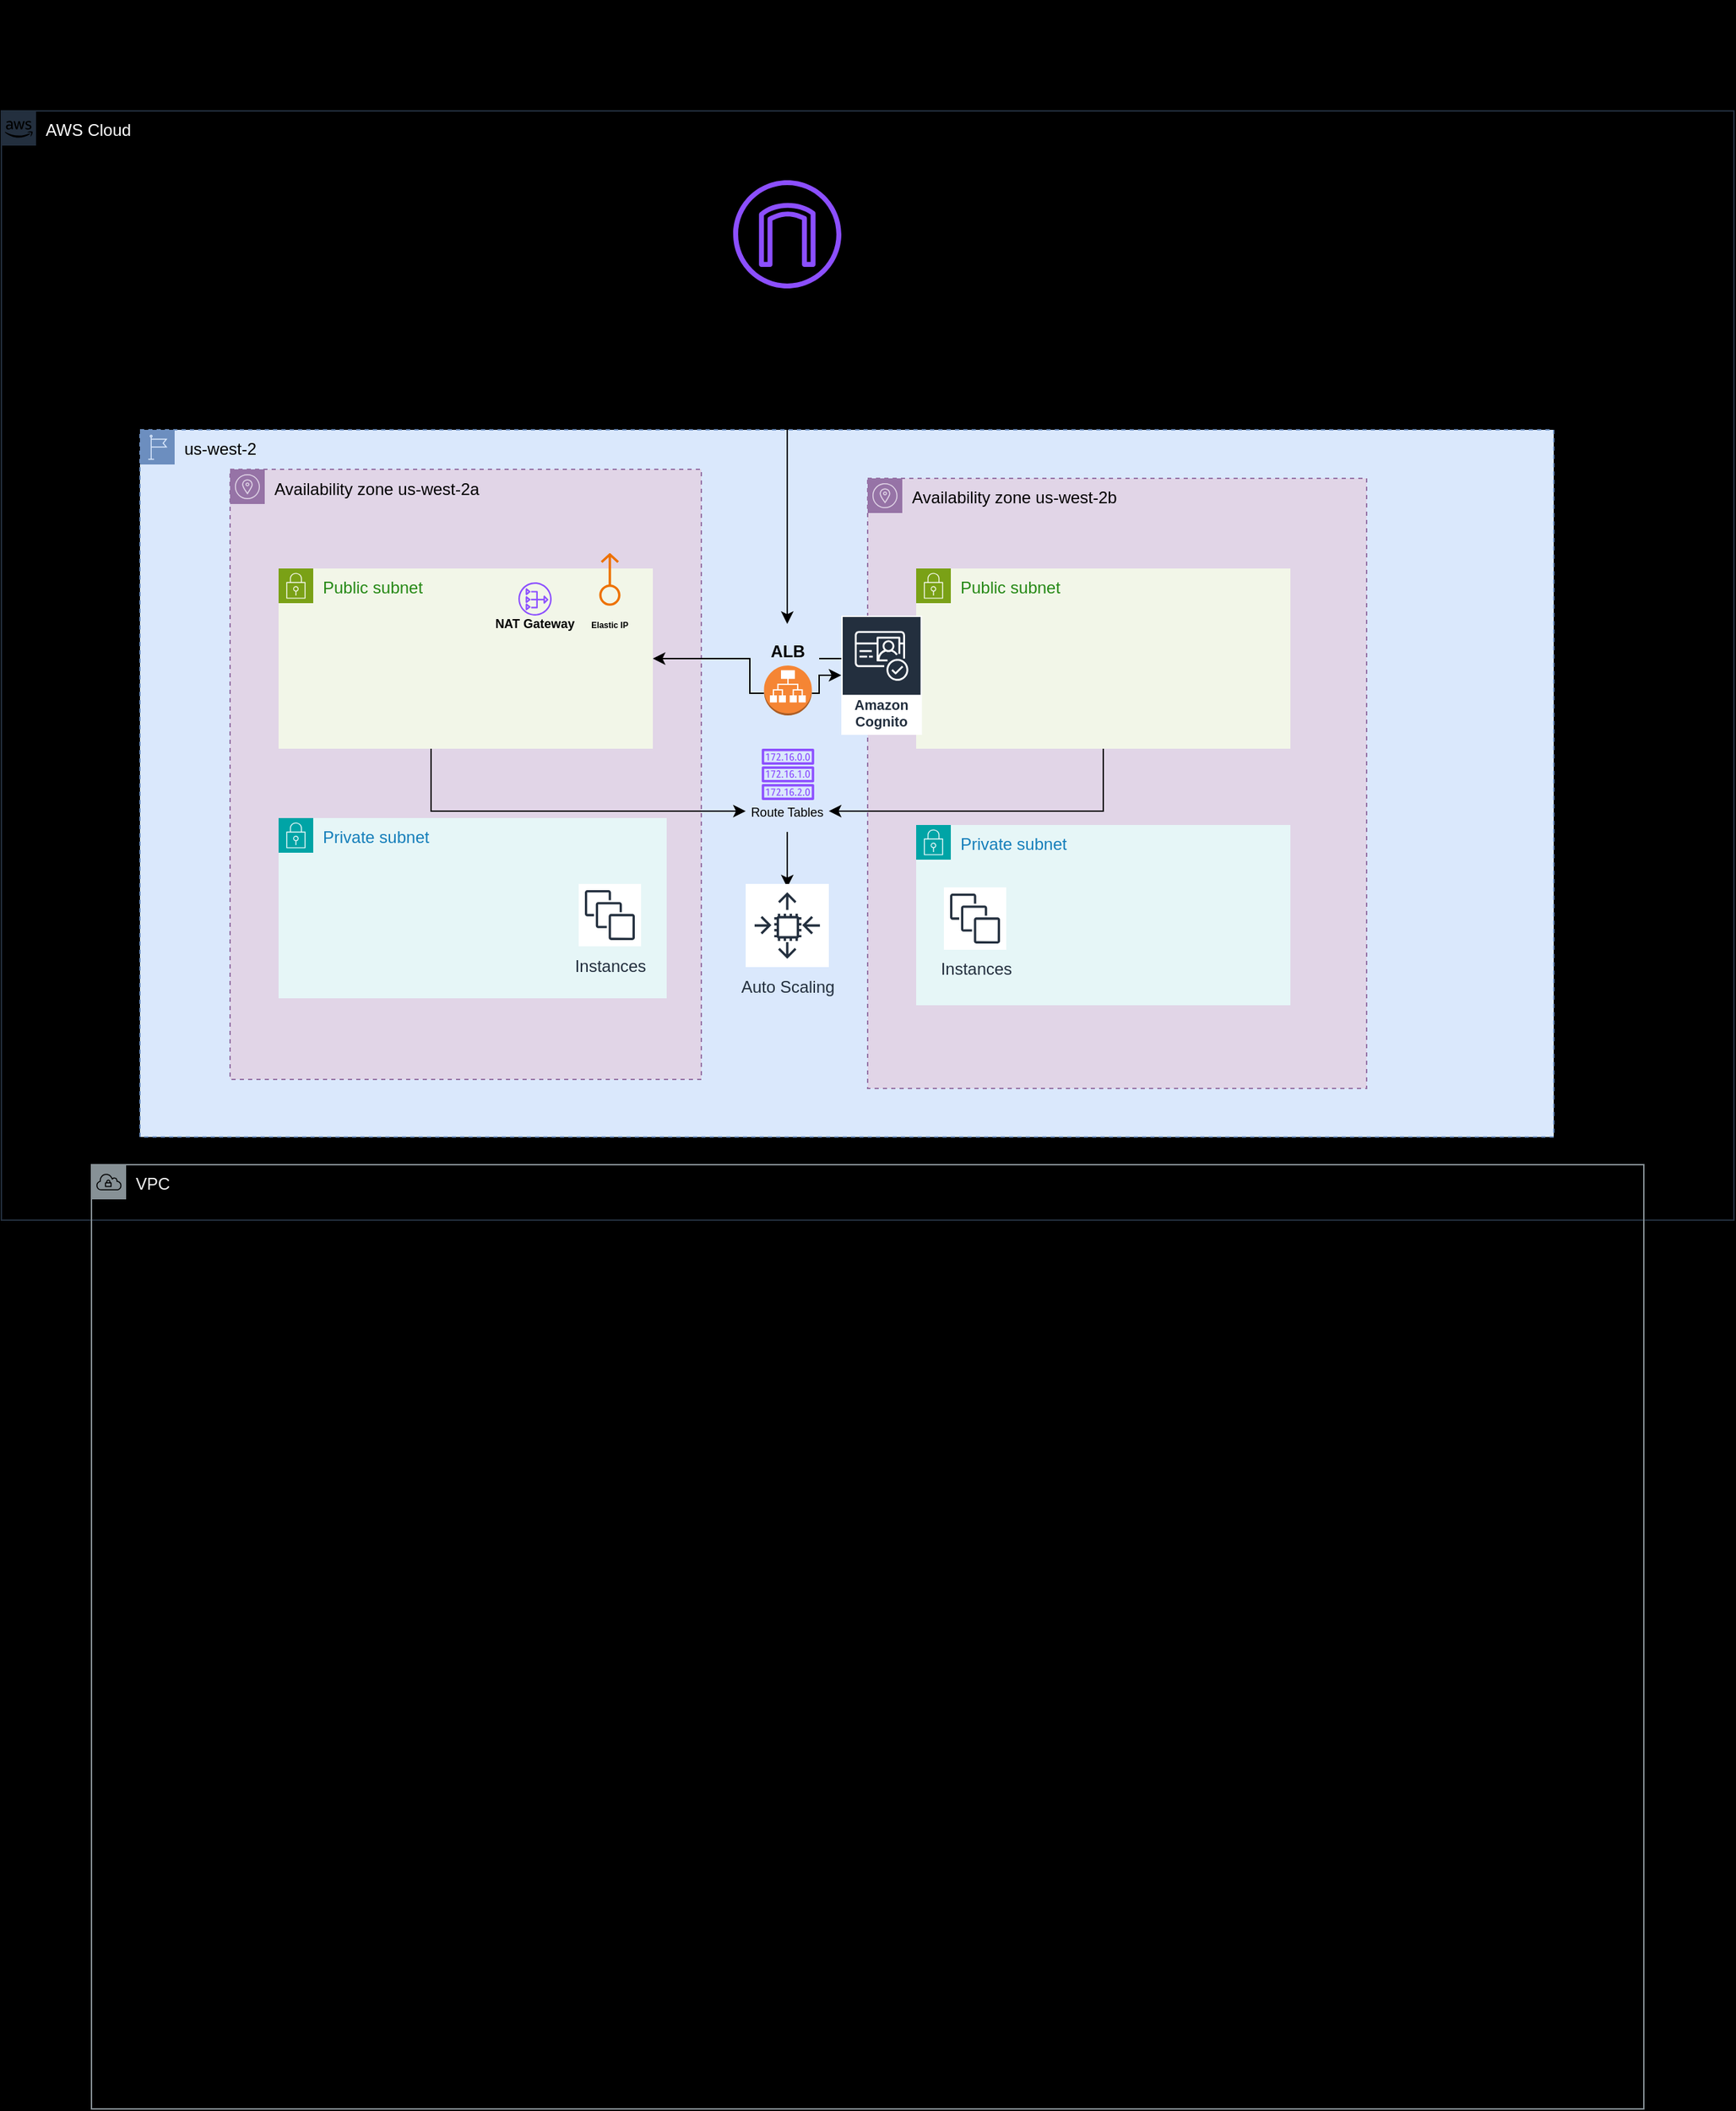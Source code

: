 <mxfile version="24.6.4" type="device">
  <diagram id="Ht1M8jgEwFfnCIfOTk4-" name="Page-1">
    <mxGraphModel dx="808" dy="478" grid="1" gridSize="10" guides="1" tooltips="1" connect="1" arrows="1" fold="1" page="1" pageScale="1" pageWidth="827" pageHeight="1169" background="#000000" math="0" shadow="0">
      <root>
        <mxCell id="0" />
        <mxCell id="1" parent="0" />
        <mxCell id="BDPzJr5BKkCZSnzHl6Ur-43" value="&lt;font color=&quot;#000000&quot;&gt;us-west-2&lt;/font&gt;" style="points=[[0,0],[0.25,0],[0.5,0],[0.75,0],[1,0],[1,0.25],[1,0.5],[1,0.75],[1,1],[0.75,1],[0.5,1],[0.25,1],[0,1],[0,0.75],[0,0.5],[0,0.25]];outlineConnect=0;html=1;whiteSpace=wrap;fontSize=12;fontStyle=0;container=1;pointerEvents=0;collapsible=0;recursiveResize=0;shape=mxgraph.aws4.group;grIcon=mxgraph.aws4.group_region;strokeColor=#6c8ebf;fillColor=#dae8fc;verticalAlign=top;align=left;spacingLeft=30;dashed=1;" parent="1" vertex="1">
          <mxGeometry x="270" y="520" width="1020" height="510" as="geometry" />
        </mxCell>
        <mxCell id="-QjtrjUzRDEMRZ5MF8oH-47" value="VPC Infrastructure" style="text;html=1;resizable=0;points=[];autosize=1;align=left;verticalAlign=top;spacingTop=-4;fontSize=30;fontStyle=1" parent="1" vertex="1">
          <mxGeometry x="170" y="210" width="270" height="40" as="geometry" />
        </mxCell>
        <mxCell id="UEzPUAAOIrF-is8g5C7q-2" value="&lt;font color=&quot;#ffffff&quot;&gt;AWS Cloud&lt;/font&gt;" style="points=[[0,0],[0.25,0],[0.5,0],[0.75,0],[1,0],[1,0.25],[1,0.5],[1,0.75],[1,1],[0.75,1],[0.5,1],[0.25,1],[0,1],[0,0.75],[0,0.5],[0,0.25]];outlineConnect=0;gradientColor=none;html=1;whiteSpace=wrap;fontSize=12;fontStyle=0;shape=mxgraph.aws4.group;grIcon=mxgraph.aws4.group_aws_cloud_alt;strokeColor=#232F3E;fillColor=none;verticalAlign=top;align=left;spacingLeft=30;fontColor=#232F3E;dashed=0;container=0;pointerEvents=0;collapsible=0;recursiveResize=0;" parent="1" vertex="1">
          <mxGeometry x="170" y="290" width="1250" height="800" as="geometry" />
        </mxCell>
        <mxCell id="BDPzJr5BKkCZSnzHl6Ur-5" value="&lt;font color=&quot;#000000&quot;&gt;Availability zone us-west-2a&lt;/font&gt;" style="sketch=0;outlineConnect=0;html=1;whiteSpace=wrap;fontSize=12;fontStyle=0;shape=mxgraph.aws4.group;grIcon=mxgraph.aws4.group_availability_zone;strokeColor=#9673a6;fillColor=#e1d5e7;verticalAlign=top;align=left;spacingLeft=30;dashed=1;movable=1;resizable=1;rotatable=1;deletable=1;editable=1;locked=0;connectable=1;" parent="1" vertex="1">
          <mxGeometry x="335" y="548.51" width="340" height="440" as="geometry" />
        </mxCell>
        <mxCell id="BDPzJr5BKkCZSnzHl6Ur-6" value="&lt;font color=&quot;#000000&quot;&gt;Availability zone us-west-2b&lt;/font&gt;" style="sketch=0;outlineConnect=0;html=1;whiteSpace=wrap;fontSize=12;fontStyle=0;shape=mxgraph.aws4.group;grIcon=mxgraph.aws4.group_availability_zone;strokeColor=#9673a6;fillColor=#e1d5e7;verticalAlign=top;align=left;spacingLeft=30;dashed=1;" parent="1" vertex="1">
          <mxGeometry x="795" y="555" width="360" height="440" as="geometry" />
        </mxCell>
        <mxCell id="BDPzJr5BKkCZSnzHl6Ur-8" value="Private subnet" style="points=[[0,0],[0.25,0],[0.5,0],[0.75,0],[1,0],[1,0.25],[1,0.5],[1,0.75],[1,1],[0.75,1],[0.5,1],[0.25,1],[0,1],[0,0.75],[0,0.5],[0,0.25]];outlineConnect=0;gradientColor=none;html=1;whiteSpace=wrap;fontSize=12;fontStyle=0;container=1;pointerEvents=0;collapsible=0;recursiveResize=0;shape=mxgraph.aws4.group;grIcon=mxgraph.aws4.group_security_group;grStroke=0;strokeColor=#00A4A6;fillColor=#E6F6F7;verticalAlign=top;align=left;spacingLeft=30;fontColor=#147EBA;dashed=0;" parent="1" vertex="1">
          <mxGeometry x="370" y="800" width="280" height="130" as="geometry" />
        </mxCell>
        <mxCell id="BDPzJr5BKkCZSnzHl6Ur-53" style="edgeStyle=orthogonalEdgeStyle;rounded=0;orthogonalLoop=1;jettySize=auto;html=1;" parent="1" source="BDPzJr5BKkCZSnzHl6Ur-9" target="BDPzJr5BKkCZSnzHl6Ur-51" edge="1">
          <mxGeometry relative="1" as="geometry">
            <Array as="points">
              <mxPoint x="480" y="795" />
            </Array>
          </mxGeometry>
        </mxCell>
        <mxCell id="BDPzJr5BKkCZSnzHl6Ur-9" value="Public subnet" style="points=[[0,0],[0.25,0],[0.5,0],[0.75,0],[1,0],[1,0.25],[1,0.5],[1,0.75],[1,1],[0.75,1],[0.5,1],[0.25,1],[0,1],[0,0.75],[0,0.5],[0,0.25]];outlineConnect=0;gradientColor=none;html=1;whiteSpace=wrap;fontSize=12;fontStyle=0;container=1;pointerEvents=0;collapsible=0;recursiveResize=0;shape=mxgraph.aws4.group;grIcon=mxgraph.aws4.group_security_group;grStroke=0;strokeColor=#7AA116;fillColor=#F2F6E8;verticalAlign=top;align=left;spacingLeft=30;fontColor=#248814;dashed=0;" parent="1" vertex="1">
          <mxGeometry x="370" y="620" width="270" height="130" as="geometry" />
        </mxCell>
        <mxCell id="BDPzJr5BKkCZSnzHl6Ur-17" value="" style="sketch=0;outlineConnect=0;fontColor=#232F3E;gradientColor=none;fillColor=#8C4FFF;strokeColor=none;dashed=0;verticalLabelPosition=bottom;verticalAlign=top;align=center;html=1;fontSize=12;fontStyle=0;aspect=fixed;pointerEvents=1;shape=mxgraph.aws4.nat_gateway;" parent="BDPzJr5BKkCZSnzHl6Ur-9" vertex="1">
          <mxGeometry x="173" y="10" width="24" height="24" as="geometry" />
        </mxCell>
        <mxCell id="BDPzJr5BKkCZSnzHl6Ur-18" value="&lt;b style=&quot;font-size: 9px;&quot;&gt;NAT Gateway&lt;/b&gt;" style="text;html=1;align=center;verticalAlign=middle;whiteSpace=wrap;rounded=0;fontSize=9;" parent="BDPzJr5BKkCZSnzHl6Ur-9" vertex="1">
          <mxGeometry x="140" y="30" width="90" height="20" as="geometry" />
        </mxCell>
        <mxCell id="BDPzJr5BKkCZSnzHl6Ur-10" value="Private subnet" style="points=[[0,0],[0.25,0],[0.5,0],[0.75,0],[1,0],[1,0.25],[1,0.5],[1,0.75],[1,1],[0.75,1],[0.5,1],[0.25,1],[0,1],[0,0.75],[0,0.5],[0,0.25]];outlineConnect=0;gradientColor=none;html=1;whiteSpace=wrap;fontSize=12;fontStyle=0;container=1;pointerEvents=0;collapsible=0;recursiveResize=0;shape=mxgraph.aws4.group;grIcon=mxgraph.aws4.group_security_group;grStroke=0;strokeColor=#00A4A6;fillColor=#E6F6F7;verticalAlign=top;align=left;spacingLeft=30;fontColor=#147EBA;dashed=0;" parent="1" vertex="1">
          <mxGeometry x="830" y="805" width="270" height="130" as="geometry" />
        </mxCell>
        <mxCell id="BDPzJr5BKkCZSnzHl6Ur-52" style="edgeStyle=orthogonalEdgeStyle;rounded=0;orthogonalLoop=1;jettySize=auto;html=1;" parent="1" source="BDPzJr5BKkCZSnzHl6Ur-11" target="BDPzJr5BKkCZSnzHl6Ur-51" edge="1">
          <mxGeometry relative="1" as="geometry">
            <Array as="points">
              <mxPoint x="965" y="795" />
            </Array>
          </mxGeometry>
        </mxCell>
        <mxCell id="BDPzJr5BKkCZSnzHl6Ur-11" value="Public subnet" style="points=[[0,0],[0.25,0],[0.5,0],[0.75,0],[1,0],[1,0.25],[1,0.5],[1,0.75],[1,1],[0.75,1],[0.5,1],[0.25,1],[0,1],[0,0.75],[0,0.5],[0,0.25]];outlineConnect=0;gradientColor=none;html=1;whiteSpace=wrap;fontSize=12;fontStyle=0;container=1;pointerEvents=0;collapsible=0;recursiveResize=0;shape=mxgraph.aws4.group;grIcon=mxgraph.aws4.group_security_group;grStroke=0;strokeColor=#7AA116;fillColor=#F2F6E8;verticalAlign=top;align=left;spacingLeft=30;fontColor=#248814;dashed=0;" parent="1" vertex="1">
          <mxGeometry x="830" y="620" width="270" height="130" as="geometry" />
        </mxCell>
        <mxCell id="BDPzJr5BKkCZSnzHl6Ur-14" value="" style="sketch=0;outlineConnect=0;fontColor=#232F3E;gradientColor=none;fillColor=#8C4FFF;strokeColor=none;dashed=0;verticalLabelPosition=bottom;verticalAlign=top;align=center;html=1;fontSize=12;fontStyle=0;aspect=fixed;pointerEvents=1;shape=mxgraph.aws4.internet_gateway;" parent="1" vertex="1">
          <mxGeometry x="698" y="340" width="78" height="78" as="geometry" />
        </mxCell>
        <mxCell id="BDPzJr5BKkCZSnzHl6Ur-55" style="edgeStyle=orthogonalEdgeStyle;rounded=0;orthogonalLoop=1;jettySize=auto;html=1;" parent="1" source="BDPzJr5BKkCZSnzHl6Ur-15" target="BDPzJr5BKkCZSnzHl6Ur-38" edge="1">
          <mxGeometry relative="1" as="geometry" />
        </mxCell>
        <mxCell id="BDPzJr5BKkCZSnzHl6Ur-15" value="&lt;b&gt;Internet Gateway&lt;/b&gt;" style="text;html=1;align=center;verticalAlign=middle;whiteSpace=wrap;rounded=0;" parent="1" vertex="1">
          <mxGeometry x="679.5" y="430" width="115" height="30" as="geometry" />
        </mxCell>
        <mxCell id="BDPzJr5BKkCZSnzHl6Ur-35" value="" style="sketch=0;outlineConnect=0;fontColor=#232F3E;gradientColor=none;fillColor=#ED7100;strokeColor=none;dashed=0;verticalLabelPosition=bottom;verticalAlign=top;align=center;html=1;fontSize=12;fontStyle=0;aspect=fixed;pointerEvents=1;shape=mxgraph.aws4.elastic_ip_address;rotation=-90;" parent="1" vertex="1">
          <mxGeometry x="590" y="620" width="38" height="15.83" as="geometry" />
        </mxCell>
        <mxCell id="BDPzJr5BKkCZSnzHl6Ur-36" value="&lt;b style=&quot;&quot;&gt;&lt;font style=&quot;font-size: 6px;&quot;&gt;Elastic IP&lt;/font&gt;&lt;/b&gt;" style="text;html=1;align=center;verticalAlign=middle;whiteSpace=wrap;rounded=0;fontSize=9;" parent="1" vertex="1">
          <mxGeometry x="594" y="650" width="30" height="20" as="geometry" />
        </mxCell>
        <mxCell id="BDPzJr5BKkCZSnzHl6Ur-46" style="edgeStyle=orthogonalEdgeStyle;rounded=0;orthogonalLoop=1;jettySize=auto;html=1;" parent="1" source="oJqDYR_uShcCtn17NrzB-1" target="BDPzJr5BKkCZSnzHl6Ur-11" edge="1">
          <mxGeometry relative="1" as="geometry">
            <Array as="points">
              <mxPoint x="760" y="685" />
            </Array>
          </mxGeometry>
        </mxCell>
        <mxCell id="BDPzJr5BKkCZSnzHl6Ur-48" style="edgeStyle=orthogonalEdgeStyle;rounded=0;orthogonalLoop=1;jettySize=auto;html=1;" parent="1" source="BDPzJr5BKkCZSnzHl6Ur-37" target="BDPzJr5BKkCZSnzHl6Ur-9" edge="1">
          <mxGeometry relative="1" as="geometry">
            <Array as="points">
              <mxPoint x="710" y="710" />
              <mxPoint x="710" y="685" />
            </Array>
          </mxGeometry>
        </mxCell>
        <mxCell id="BDPzJr5BKkCZSnzHl6Ur-37" value="" style="outlineConnect=0;dashed=0;verticalLabelPosition=bottom;verticalAlign=top;align=center;html=1;shape=mxgraph.aws3.application_load_balancer;fillColor=#F58534;gradientColor=none;" parent="1" vertex="1">
          <mxGeometry x="720.25" y="690" width="34.5" height="36" as="geometry" />
        </mxCell>
        <mxCell id="BDPzJr5BKkCZSnzHl6Ur-40" value="&lt;font color=&quot;#f5f5f5&quot;&gt;VPC&lt;/font&gt;" style="sketch=0;outlineConnect=0;gradientColor=none;html=1;whiteSpace=wrap;fontSize=12;fontStyle=0;shape=mxgraph.aws4.group;grIcon=mxgraph.aws4.group_vpc;strokeColor=#879196;fillColor=none;verticalAlign=top;align=left;spacingLeft=30;fontColor=#879196;dashed=0;labelBackgroundColor=none;" parent="1" vertex="1">
          <mxGeometry x="235" y="1050" width="1120" height="681" as="geometry" />
        </mxCell>
        <mxCell id="BDPzJr5BKkCZSnzHl6Ur-50" value="" style="sketch=0;outlineConnect=0;fontColor=#232F3E;gradientColor=none;fillColor=#8C4FFF;strokeColor=none;dashed=0;verticalLabelPosition=bottom;verticalAlign=top;align=center;html=1;fontSize=12;fontStyle=0;aspect=fixed;pointerEvents=1;shape=mxgraph.aws4.route_table;" parent="1" vertex="1">
          <mxGeometry x="718.5" y="750" width="38" height="37.03" as="geometry" />
        </mxCell>
        <mxCell id="BDPzJr5BKkCZSnzHl6Ur-56" style="edgeStyle=orthogonalEdgeStyle;rounded=0;orthogonalLoop=1;jettySize=auto;html=1;entryX=0.5;entryY=0;entryDx=0;entryDy=0;" parent="1" source="BDPzJr5BKkCZSnzHl6Ur-51" edge="1">
          <mxGeometry relative="1" as="geometry">
            <mxPoint x="737" y="850" as="targetPoint" />
          </mxGeometry>
        </mxCell>
        <mxCell id="BDPzJr5BKkCZSnzHl6Ur-51" value="&lt;font color=&quot;#000000&quot; style=&quot;font-size: 9px;&quot;&gt;Route Tables&lt;/font&gt;" style="text;html=1;align=center;verticalAlign=middle;whiteSpace=wrap;rounded=0;" parent="1" vertex="1">
          <mxGeometry x="707" y="780" width="60" height="30" as="geometry" />
        </mxCell>
        <mxCell id="BDPzJr5BKkCZSnzHl6Ur-38" value="&lt;b&gt;&lt;font color=&quot;#000000&quot;&gt;ALB&lt;/font&gt;&lt;/b&gt;" style="text;html=1;align=center;verticalAlign=middle;whiteSpace=wrap;rounded=0;" parent="1" vertex="1">
          <mxGeometry x="679.5" y="660" width="115" height="40" as="geometry" />
        </mxCell>
        <mxCell id="Le4GV1VDxD7H_UoKHNNU-1" value="Instances" style="sketch=0;outlineConnect=0;fontColor=#232F3E;gradientColor=none;strokeColor=#232F3E;fillColor=#ffffff;dashed=0;verticalLabelPosition=bottom;verticalAlign=top;align=center;html=1;fontSize=12;fontStyle=0;aspect=fixed;shape=mxgraph.aws4.resourceIcon;resIcon=mxgraph.aws4.instances;" parent="1" vertex="1">
          <mxGeometry x="586.5" y="847.5" width="45" height="45" as="geometry" />
        </mxCell>
        <mxCell id="Le4GV1VDxD7H_UoKHNNU-2" value="Instances" style="sketch=0;outlineConnect=0;fontColor=#232F3E;gradientColor=none;strokeColor=#232F3E;fillColor=#ffffff;dashed=0;verticalLabelPosition=bottom;verticalAlign=top;align=center;html=1;fontSize=12;fontStyle=0;aspect=fixed;shape=mxgraph.aws4.resourceIcon;resIcon=mxgraph.aws4.instances;" parent="1" vertex="1">
          <mxGeometry x="850" y="850" width="45" height="45" as="geometry" />
        </mxCell>
        <mxCell id="Le4GV1VDxD7H_UoKHNNU-3" value="Auto Scaling" style="sketch=0;outlineConnect=0;fontColor=#232F3E;gradientColor=none;strokeColor=#232F3E;fillColor=#ffffff;dashed=0;verticalLabelPosition=bottom;verticalAlign=top;align=center;html=1;fontSize=12;fontStyle=0;aspect=fixed;shape=mxgraph.aws4.resourceIcon;resIcon=mxgraph.aws4.auto_scaling;" parent="1" vertex="1">
          <mxGeometry x="707" y="847.5" width="60" height="60" as="geometry" />
        </mxCell>
        <mxCell id="oJqDYR_uShcCtn17NrzB-2" value="" style="edgeStyle=orthogonalEdgeStyle;rounded=0;orthogonalLoop=1;jettySize=auto;html=1;" edge="1" parent="1" source="BDPzJr5BKkCZSnzHl6Ur-37" target="oJqDYR_uShcCtn17NrzB-1">
          <mxGeometry relative="1" as="geometry">
            <Array as="points">
              <mxPoint x="760" y="710" />
            </Array>
            <mxPoint x="755" y="710" as="sourcePoint" />
            <mxPoint x="830" y="685" as="targetPoint" />
          </mxGeometry>
        </mxCell>
        <mxCell id="oJqDYR_uShcCtn17NrzB-1" value="Amazon Cognito" style="sketch=0;outlineConnect=0;fontColor=#232F3E;gradientColor=none;strokeColor=#ffffff;fillColor=#232F3E;dashed=0;verticalLabelPosition=middle;verticalAlign=bottom;align=center;html=1;whiteSpace=wrap;fontSize=10;fontStyle=1;spacing=3;shape=mxgraph.aws4.productIcon;prIcon=mxgraph.aws4.cognito;" vertex="1" parent="1">
          <mxGeometry x="776" y="654" width="58.18" height="86" as="geometry" />
        </mxCell>
      </root>
    </mxGraphModel>
  </diagram>
</mxfile>
